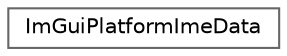 digraph "Gráfico de jerarquía de clases"
{
 // LATEX_PDF_SIZE
  bgcolor="transparent";
  edge [fontname=Helvetica,fontsize=10,labelfontname=Helvetica,labelfontsize=10];
  node [fontname=Helvetica,fontsize=10,shape=box,height=0.2,width=0.4];
  rankdir="LR";
  Node0 [id="Node000000",label="ImGuiPlatformImeData",height=0.2,width=0.4,color="grey40", fillcolor="white", style="filled",URL="$struct_im_gui_platform_ime_data.html",tooltip=" "];
}
